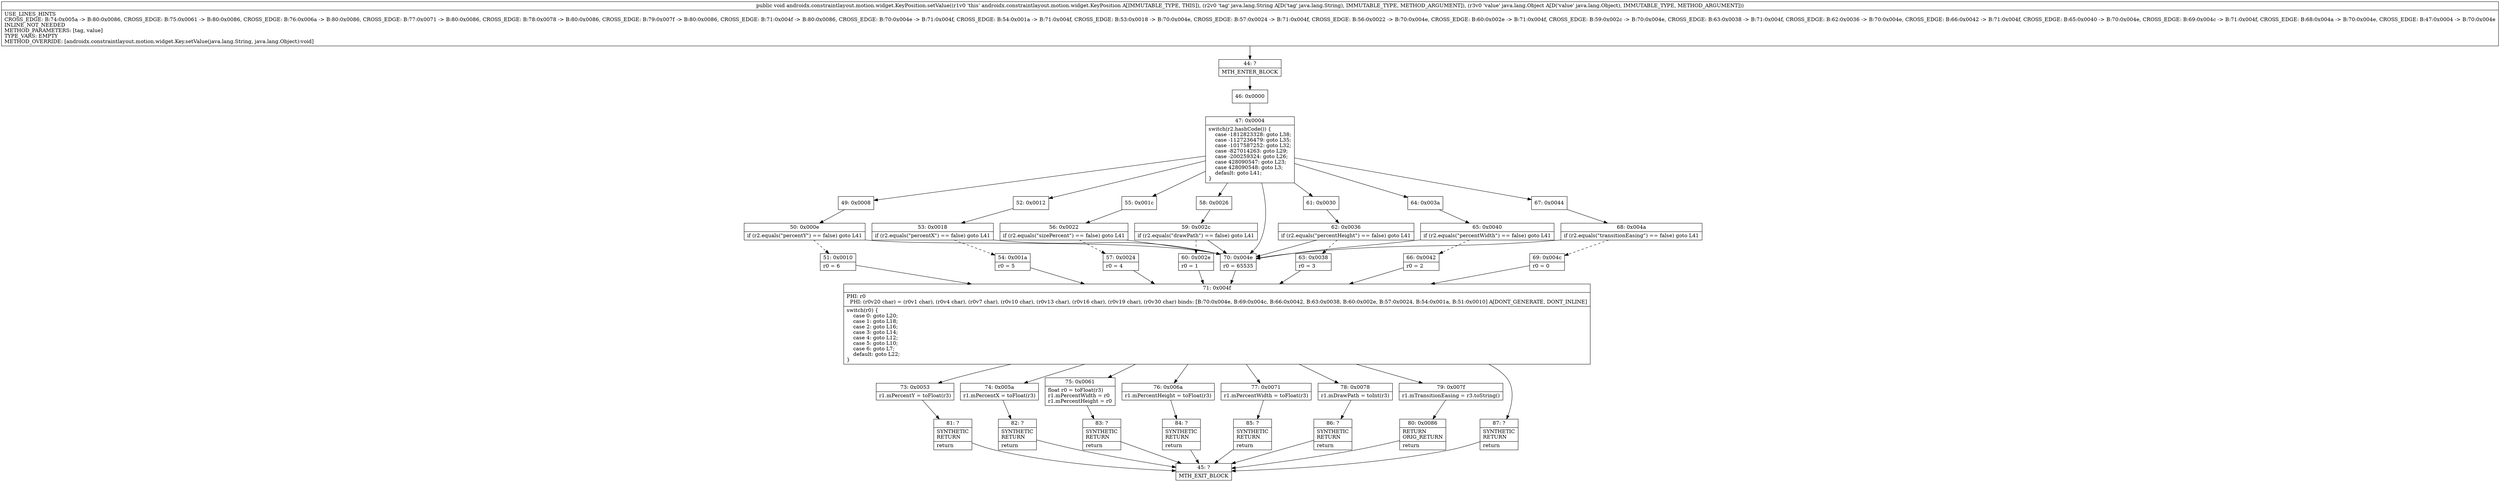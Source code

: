 digraph "CFG forandroidx.constraintlayout.motion.widget.KeyPosition.setValue(Ljava\/lang\/String;Ljava\/lang\/Object;)V" {
Node_44 [shape=record,label="{44\:\ ?|MTH_ENTER_BLOCK\l}"];
Node_46 [shape=record,label="{46\:\ 0x0000}"];
Node_47 [shape=record,label="{47\:\ 0x0004|switch(r2.hashCode()) \{\l    case \-1812823328: goto L38;\l    case \-1127236479: goto L35;\l    case \-1017587252: goto L32;\l    case \-827014263: goto L29;\l    case \-200259324: goto L26;\l    case 428090547: goto L23;\l    case 428090548: goto L3;\l    default: goto L41;\l\}\l}"];
Node_49 [shape=record,label="{49\:\ 0x0008}"];
Node_50 [shape=record,label="{50\:\ 0x000e|if (r2.equals(\"percentY\") == false) goto L41\l}"];
Node_51 [shape=record,label="{51\:\ 0x0010|r0 = 6\l}"];
Node_71 [shape=record,label="{71\:\ 0x004f|PHI: r0 \l  PHI: (r0v20 char) = (r0v1 char), (r0v4 char), (r0v7 char), (r0v10 char), (r0v13 char), (r0v16 char), (r0v19 char), (r0v30 char) binds: [B:70:0x004e, B:69:0x004c, B:66:0x0042, B:63:0x0038, B:60:0x002e, B:57:0x0024, B:54:0x001a, B:51:0x0010] A[DONT_GENERATE, DONT_INLINE]\l|switch(r0) \{\l    case 0: goto L20;\l    case 1: goto L18;\l    case 2: goto L16;\l    case 3: goto L14;\l    case 4: goto L12;\l    case 5: goto L10;\l    case 6: goto L7;\l    default: goto L22;\l\}\l}"];
Node_73 [shape=record,label="{73\:\ 0x0053|r1.mPercentY = toFloat(r3)\l}"];
Node_81 [shape=record,label="{81\:\ ?|SYNTHETIC\lRETURN\l|return\l}"];
Node_45 [shape=record,label="{45\:\ ?|MTH_EXIT_BLOCK\l}"];
Node_74 [shape=record,label="{74\:\ 0x005a|r1.mPercentX = toFloat(r3)\l}"];
Node_82 [shape=record,label="{82\:\ ?|SYNTHETIC\lRETURN\l|return\l}"];
Node_75 [shape=record,label="{75\:\ 0x0061|float r0 = toFloat(r3)\lr1.mPercentWidth = r0\lr1.mPercentHeight = r0\l}"];
Node_83 [shape=record,label="{83\:\ ?|SYNTHETIC\lRETURN\l|return\l}"];
Node_76 [shape=record,label="{76\:\ 0x006a|r1.mPercentHeight = toFloat(r3)\l}"];
Node_84 [shape=record,label="{84\:\ ?|SYNTHETIC\lRETURN\l|return\l}"];
Node_77 [shape=record,label="{77\:\ 0x0071|r1.mPercentWidth = toFloat(r3)\l}"];
Node_85 [shape=record,label="{85\:\ ?|SYNTHETIC\lRETURN\l|return\l}"];
Node_78 [shape=record,label="{78\:\ 0x0078|r1.mDrawPath = toInt(r3)\l}"];
Node_86 [shape=record,label="{86\:\ ?|SYNTHETIC\lRETURN\l|return\l}"];
Node_79 [shape=record,label="{79\:\ 0x007f|r1.mTransitionEasing = r3.toString()\l}"];
Node_80 [shape=record,label="{80\:\ 0x0086|RETURN\lORIG_RETURN\l|return\l}"];
Node_87 [shape=record,label="{87\:\ ?|SYNTHETIC\lRETURN\l|return\l}"];
Node_52 [shape=record,label="{52\:\ 0x0012}"];
Node_53 [shape=record,label="{53\:\ 0x0018|if (r2.equals(\"percentX\") == false) goto L41\l}"];
Node_54 [shape=record,label="{54\:\ 0x001a|r0 = 5\l}"];
Node_55 [shape=record,label="{55\:\ 0x001c}"];
Node_56 [shape=record,label="{56\:\ 0x0022|if (r2.equals(\"sizePercent\") == false) goto L41\l}"];
Node_57 [shape=record,label="{57\:\ 0x0024|r0 = 4\l}"];
Node_58 [shape=record,label="{58\:\ 0x0026}"];
Node_59 [shape=record,label="{59\:\ 0x002c|if (r2.equals(\"drawPath\") == false) goto L41\l}"];
Node_60 [shape=record,label="{60\:\ 0x002e|r0 = 1\l}"];
Node_61 [shape=record,label="{61\:\ 0x0030}"];
Node_62 [shape=record,label="{62\:\ 0x0036|if (r2.equals(\"percentHeight\") == false) goto L41\l}"];
Node_63 [shape=record,label="{63\:\ 0x0038|r0 = 3\l}"];
Node_64 [shape=record,label="{64\:\ 0x003a}"];
Node_65 [shape=record,label="{65\:\ 0x0040|if (r2.equals(\"percentWidth\") == false) goto L41\l}"];
Node_66 [shape=record,label="{66\:\ 0x0042|r0 = 2\l}"];
Node_67 [shape=record,label="{67\:\ 0x0044}"];
Node_68 [shape=record,label="{68\:\ 0x004a|if (r2.equals(\"transitionEasing\") == false) goto L41\l}"];
Node_69 [shape=record,label="{69\:\ 0x004c|r0 = 0\l}"];
Node_70 [shape=record,label="{70\:\ 0x004e|r0 = 65535\l}"];
MethodNode[shape=record,label="{public void androidx.constraintlayout.motion.widget.KeyPosition.setValue((r1v0 'this' androidx.constraintlayout.motion.widget.KeyPosition A[IMMUTABLE_TYPE, THIS]), (r2v0 'tag' java.lang.String A[D('tag' java.lang.String), IMMUTABLE_TYPE, METHOD_ARGUMENT]), (r3v0 'value' java.lang.Object A[D('value' java.lang.Object), IMMUTABLE_TYPE, METHOD_ARGUMENT]))  | USE_LINES_HINTS\lCROSS_EDGE: B:74:0x005a \-\> B:80:0x0086, CROSS_EDGE: B:75:0x0061 \-\> B:80:0x0086, CROSS_EDGE: B:76:0x006a \-\> B:80:0x0086, CROSS_EDGE: B:77:0x0071 \-\> B:80:0x0086, CROSS_EDGE: B:78:0x0078 \-\> B:80:0x0086, CROSS_EDGE: B:79:0x007f \-\> B:80:0x0086, CROSS_EDGE: B:71:0x004f \-\> B:80:0x0086, CROSS_EDGE: B:70:0x004e \-\> B:71:0x004f, CROSS_EDGE: B:54:0x001a \-\> B:71:0x004f, CROSS_EDGE: B:53:0x0018 \-\> B:70:0x004e, CROSS_EDGE: B:57:0x0024 \-\> B:71:0x004f, CROSS_EDGE: B:56:0x0022 \-\> B:70:0x004e, CROSS_EDGE: B:60:0x002e \-\> B:71:0x004f, CROSS_EDGE: B:59:0x002c \-\> B:70:0x004e, CROSS_EDGE: B:63:0x0038 \-\> B:71:0x004f, CROSS_EDGE: B:62:0x0036 \-\> B:70:0x004e, CROSS_EDGE: B:66:0x0042 \-\> B:71:0x004f, CROSS_EDGE: B:65:0x0040 \-\> B:70:0x004e, CROSS_EDGE: B:69:0x004c \-\> B:71:0x004f, CROSS_EDGE: B:68:0x004a \-\> B:70:0x004e, CROSS_EDGE: B:47:0x0004 \-\> B:70:0x004e\lINLINE_NOT_NEEDED\lMETHOD_PARAMETERS: [tag, value]\lTYPE_VARS: EMPTY\lMETHOD_OVERRIDE: [androidx.constraintlayout.motion.widget.Key.setValue(java.lang.String, java.lang.Object):void]\l}"];
MethodNode -> Node_44;Node_44 -> Node_46;
Node_46 -> Node_47;
Node_47 -> Node_49;
Node_47 -> Node_52;
Node_47 -> Node_55;
Node_47 -> Node_58;
Node_47 -> Node_61;
Node_47 -> Node_64;
Node_47 -> Node_67;
Node_47 -> Node_70;
Node_49 -> Node_50;
Node_50 -> Node_51[style=dashed];
Node_50 -> Node_70;
Node_51 -> Node_71;
Node_71 -> Node_73;
Node_71 -> Node_74;
Node_71 -> Node_75;
Node_71 -> Node_76;
Node_71 -> Node_77;
Node_71 -> Node_78;
Node_71 -> Node_79;
Node_71 -> Node_87;
Node_73 -> Node_81;
Node_81 -> Node_45;
Node_74 -> Node_82;
Node_82 -> Node_45;
Node_75 -> Node_83;
Node_83 -> Node_45;
Node_76 -> Node_84;
Node_84 -> Node_45;
Node_77 -> Node_85;
Node_85 -> Node_45;
Node_78 -> Node_86;
Node_86 -> Node_45;
Node_79 -> Node_80;
Node_80 -> Node_45;
Node_87 -> Node_45;
Node_52 -> Node_53;
Node_53 -> Node_54[style=dashed];
Node_53 -> Node_70;
Node_54 -> Node_71;
Node_55 -> Node_56;
Node_56 -> Node_57[style=dashed];
Node_56 -> Node_70;
Node_57 -> Node_71;
Node_58 -> Node_59;
Node_59 -> Node_60[style=dashed];
Node_59 -> Node_70;
Node_60 -> Node_71;
Node_61 -> Node_62;
Node_62 -> Node_63[style=dashed];
Node_62 -> Node_70;
Node_63 -> Node_71;
Node_64 -> Node_65;
Node_65 -> Node_66[style=dashed];
Node_65 -> Node_70;
Node_66 -> Node_71;
Node_67 -> Node_68;
Node_68 -> Node_69[style=dashed];
Node_68 -> Node_70;
Node_69 -> Node_71;
Node_70 -> Node_71;
}

